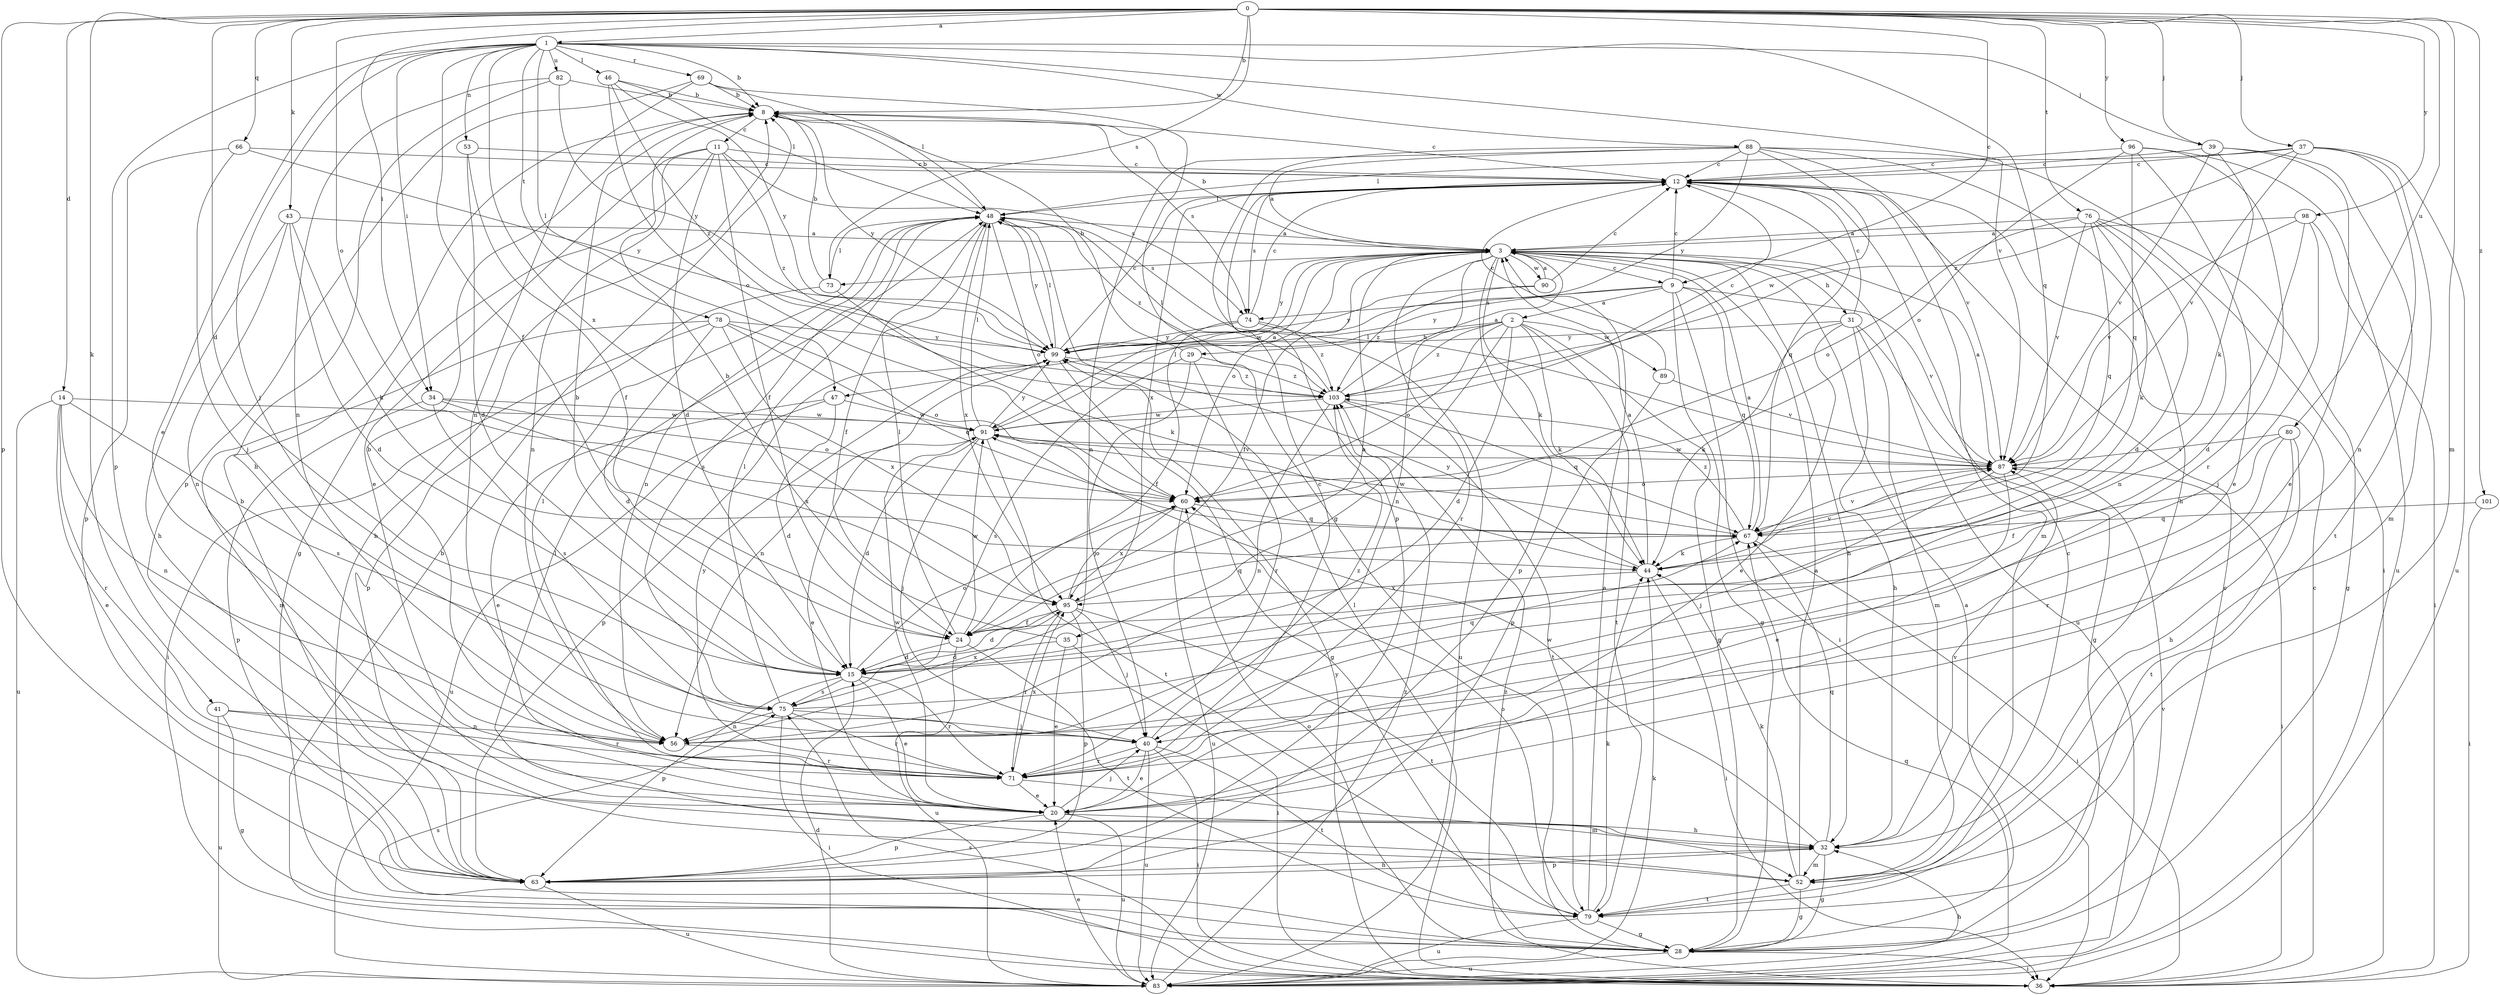 strict digraph  {
0;
1;
2;
3;
8;
9;
11;
12;
14;
15;
20;
24;
28;
29;
31;
32;
34;
35;
36;
37;
39;
40;
41;
43;
44;
46;
47;
48;
52;
53;
56;
60;
63;
66;
67;
69;
71;
73;
74;
75;
76;
78;
79;
80;
82;
83;
87;
88;
89;
90;
91;
95;
96;
98;
99;
101;
103;
0 -> 1  [label=a];
0 -> 8  [label=b];
0 -> 9  [label=c];
0 -> 14  [label=d];
0 -> 15  [label=d];
0 -> 34  [label=i];
0 -> 37  [label=j];
0 -> 39  [label=j];
0 -> 41  [label=k];
0 -> 43  [label=k];
0 -> 52  [label=m];
0 -> 60  [label=o];
0 -> 63  [label=p];
0 -> 66  [label=q];
0 -> 73  [label=s];
0 -> 76  [label=t];
0 -> 80  [label=u];
0 -> 96  [label=y];
0 -> 98  [label=y];
0 -> 101  [label=z];
1 -> 8  [label=b];
1 -> 20  [label=e];
1 -> 24  [label=f];
1 -> 34  [label=i];
1 -> 39  [label=j];
1 -> 40  [label=j];
1 -> 46  [label=l];
1 -> 47  [label=l];
1 -> 53  [label=n];
1 -> 63  [label=p];
1 -> 67  [label=q];
1 -> 69  [label=r];
1 -> 78  [label=t];
1 -> 82  [label=u];
1 -> 87  [label=v];
1 -> 88  [label=w];
1 -> 95  [label=x];
2 -> 15  [label=d];
2 -> 28  [label=g];
2 -> 29  [label=h];
2 -> 35  [label=i];
2 -> 44  [label=k];
2 -> 47  [label=l];
2 -> 60  [label=o];
2 -> 79  [label=t];
2 -> 89  [label=w];
2 -> 103  [label=z];
3 -> 8  [label=b];
3 -> 9  [label=c];
3 -> 24  [label=f];
3 -> 31  [label=h];
3 -> 32  [label=h];
3 -> 44  [label=k];
3 -> 56  [label=n];
3 -> 60  [label=o];
3 -> 63  [label=p];
3 -> 71  [label=r];
3 -> 73  [label=s];
3 -> 83  [label=u];
3 -> 90  [label=w];
3 -> 91  [label=w];
3 -> 99  [label=y];
8 -> 11  [label=c];
8 -> 12  [label=c];
8 -> 74  [label=s];
8 -> 99  [label=y];
9 -> 2  [label=a];
9 -> 12  [label=c];
9 -> 28  [label=g];
9 -> 36  [label=i];
9 -> 67  [label=q];
9 -> 74  [label=s];
9 -> 87  [label=v];
9 -> 99  [label=y];
11 -> 12  [label=c];
11 -> 15  [label=d];
11 -> 20  [label=e];
11 -> 24  [label=f];
11 -> 28  [label=g];
11 -> 56  [label=n];
11 -> 74  [label=s];
11 -> 103  [label=z];
12 -> 48  [label=l];
12 -> 52  [label=m];
12 -> 67  [label=q];
12 -> 74  [label=s];
12 -> 95  [label=x];
14 -> 20  [label=e];
14 -> 56  [label=n];
14 -> 71  [label=r];
14 -> 75  [label=s];
14 -> 83  [label=u];
14 -> 91  [label=w];
15 -> 8  [label=b];
15 -> 20  [label=e];
15 -> 60  [label=o];
15 -> 63  [label=p];
15 -> 71  [label=r];
15 -> 75  [label=s];
20 -> 32  [label=h];
20 -> 40  [label=j];
20 -> 63  [label=p];
20 -> 83  [label=u];
20 -> 91  [label=w];
24 -> 3  [label=a];
24 -> 15  [label=d];
24 -> 48  [label=l];
24 -> 79  [label=t];
24 -> 83  [label=u];
24 -> 91  [label=w];
28 -> 3  [label=a];
28 -> 8  [label=b];
28 -> 36  [label=i];
28 -> 60  [label=o];
28 -> 75  [label=s];
28 -> 83  [label=u];
28 -> 87  [label=v];
29 -> 8  [label=b];
29 -> 40  [label=j];
29 -> 71  [label=r];
29 -> 75  [label=s];
29 -> 103  [label=z];
31 -> 12  [label=c];
31 -> 20  [label=e];
31 -> 28  [label=g];
31 -> 32  [label=h];
31 -> 44  [label=k];
31 -> 52  [label=m];
31 -> 99  [label=y];
32 -> 28  [label=g];
32 -> 52  [label=m];
32 -> 63  [label=p];
32 -> 67  [label=q];
32 -> 87  [label=v];
32 -> 91  [label=w];
34 -> 60  [label=o];
34 -> 63  [label=p];
34 -> 75  [label=s];
34 -> 91  [label=w];
34 -> 95  [label=x];
35 -> 8  [label=b];
35 -> 15  [label=d];
35 -> 20  [label=e];
35 -> 36  [label=i];
36 -> 8  [label=b];
36 -> 12  [label=c];
36 -> 48  [label=l];
36 -> 75  [label=s];
36 -> 99  [label=y];
36 -> 103  [label=z];
37 -> 12  [label=c];
37 -> 48  [label=l];
37 -> 52  [label=m];
37 -> 56  [label=n];
37 -> 83  [label=u];
37 -> 87  [label=v];
37 -> 103  [label=z];
39 -> 12  [label=c];
39 -> 20  [label=e];
39 -> 44  [label=k];
39 -> 79  [label=t];
39 -> 87  [label=v];
40 -> 20  [label=e];
40 -> 36  [label=i];
40 -> 71  [label=r];
40 -> 79  [label=t];
40 -> 83  [label=u];
40 -> 103  [label=z];
41 -> 28  [label=g];
41 -> 56  [label=n];
41 -> 71  [label=r];
41 -> 83  [label=u];
43 -> 3  [label=a];
43 -> 15  [label=d];
43 -> 32  [label=h];
43 -> 44  [label=k];
43 -> 56  [label=n];
44 -> 3  [label=a];
44 -> 36  [label=i];
44 -> 87  [label=v];
44 -> 95  [label=x];
44 -> 99  [label=y];
46 -> 8  [label=b];
46 -> 48  [label=l];
46 -> 60  [label=o];
46 -> 99  [label=y];
46 -> 103  [label=z];
47 -> 15  [label=d];
47 -> 20  [label=e];
47 -> 83  [label=u];
47 -> 91  [label=w];
48 -> 3  [label=a];
48 -> 8  [label=b];
48 -> 24  [label=f];
48 -> 56  [label=n];
48 -> 60  [label=o];
48 -> 75  [label=s];
48 -> 95  [label=x];
48 -> 99  [label=y];
48 -> 103  [label=z];
52 -> 3  [label=a];
52 -> 28  [label=g];
52 -> 44  [label=k];
52 -> 48  [label=l];
52 -> 79  [label=t];
53 -> 12  [label=c];
53 -> 15  [label=d];
53 -> 24  [label=f];
56 -> 71  [label=r];
60 -> 67  [label=q];
60 -> 83  [label=u];
60 -> 95  [label=x];
63 -> 8  [label=b];
63 -> 32  [label=h];
63 -> 83  [label=u];
66 -> 12  [label=c];
66 -> 40  [label=j];
66 -> 63  [label=p];
66 -> 99  [label=y];
67 -> 3  [label=a];
67 -> 36  [label=i];
67 -> 44  [label=k];
67 -> 87  [label=v];
67 -> 91  [label=w];
67 -> 103  [label=z];
69 -> 8  [label=b];
69 -> 28  [label=g];
69 -> 48  [label=l];
69 -> 56  [label=n];
69 -> 63  [label=p];
71 -> 8  [label=b];
71 -> 12  [label=c];
71 -> 20  [label=e];
71 -> 48  [label=l];
71 -> 52  [label=m];
71 -> 95  [label=x];
71 -> 99  [label=y];
73 -> 8  [label=b];
73 -> 44  [label=k];
73 -> 48  [label=l];
73 -> 63  [label=p];
74 -> 12  [label=c];
74 -> 24  [label=f];
74 -> 83  [label=u];
74 -> 99  [label=y];
74 -> 103  [label=z];
75 -> 36  [label=i];
75 -> 40  [label=j];
75 -> 48  [label=l];
75 -> 56  [label=n];
75 -> 67  [label=q];
75 -> 71  [label=r];
75 -> 95  [label=x];
76 -> 3  [label=a];
76 -> 15  [label=d];
76 -> 28  [label=g];
76 -> 44  [label=k];
76 -> 56  [label=n];
76 -> 60  [label=o];
76 -> 67  [label=q];
76 -> 87  [label=v];
78 -> 15  [label=d];
78 -> 36  [label=i];
78 -> 52  [label=m];
78 -> 60  [label=o];
78 -> 67  [label=q];
78 -> 95  [label=x];
78 -> 99  [label=y];
79 -> 3  [label=a];
79 -> 12  [label=c];
79 -> 28  [label=g];
79 -> 44  [label=k];
79 -> 60  [label=o];
79 -> 83  [label=u];
80 -> 24  [label=f];
80 -> 32  [label=h];
80 -> 71  [label=r];
80 -> 79  [label=t];
80 -> 87  [label=v];
82 -> 8  [label=b];
82 -> 32  [label=h];
82 -> 56  [label=n];
82 -> 99  [label=y];
83 -> 12  [label=c];
83 -> 15  [label=d];
83 -> 20  [label=e];
83 -> 32  [label=h];
83 -> 44  [label=k];
83 -> 67  [label=q];
83 -> 103  [label=z];
87 -> 3  [label=a];
87 -> 20  [label=e];
87 -> 36  [label=i];
87 -> 40  [label=j];
87 -> 48  [label=l];
87 -> 60  [label=o];
87 -> 91  [label=w];
88 -> 3  [label=a];
88 -> 12  [label=c];
88 -> 32  [label=h];
88 -> 36  [label=i];
88 -> 56  [label=n];
88 -> 63  [label=p];
88 -> 87  [label=v];
88 -> 91  [label=w];
88 -> 99  [label=y];
89 -> 12  [label=c];
89 -> 63  [label=p];
89 -> 87  [label=v];
90 -> 3  [label=a];
90 -> 12  [label=c];
90 -> 99  [label=y];
90 -> 103  [label=z];
91 -> 3  [label=a];
91 -> 15  [label=d];
91 -> 20  [label=e];
91 -> 40  [label=j];
91 -> 48  [label=l];
91 -> 79  [label=t];
91 -> 87  [label=v];
91 -> 99  [label=y];
95 -> 15  [label=d];
95 -> 24  [label=f];
95 -> 40  [label=j];
95 -> 60  [label=o];
95 -> 63  [label=p];
95 -> 67  [label=q];
95 -> 71  [label=r];
95 -> 79  [label=t];
96 -> 12  [label=c];
96 -> 20  [label=e];
96 -> 60  [label=o];
96 -> 67  [label=q];
96 -> 71  [label=r];
96 -> 83  [label=u];
98 -> 3  [label=a];
98 -> 15  [label=d];
98 -> 36  [label=i];
98 -> 40  [label=j];
98 -> 87  [label=v];
99 -> 12  [label=c];
99 -> 28  [label=g];
99 -> 48  [label=l];
99 -> 56  [label=n];
99 -> 63  [label=p];
99 -> 103  [label=z];
101 -> 36  [label=i];
101 -> 67  [label=q];
103 -> 3  [label=a];
103 -> 12  [label=c];
103 -> 48  [label=l];
103 -> 56  [label=n];
103 -> 67  [label=q];
103 -> 79  [label=t];
103 -> 91  [label=w];
}
